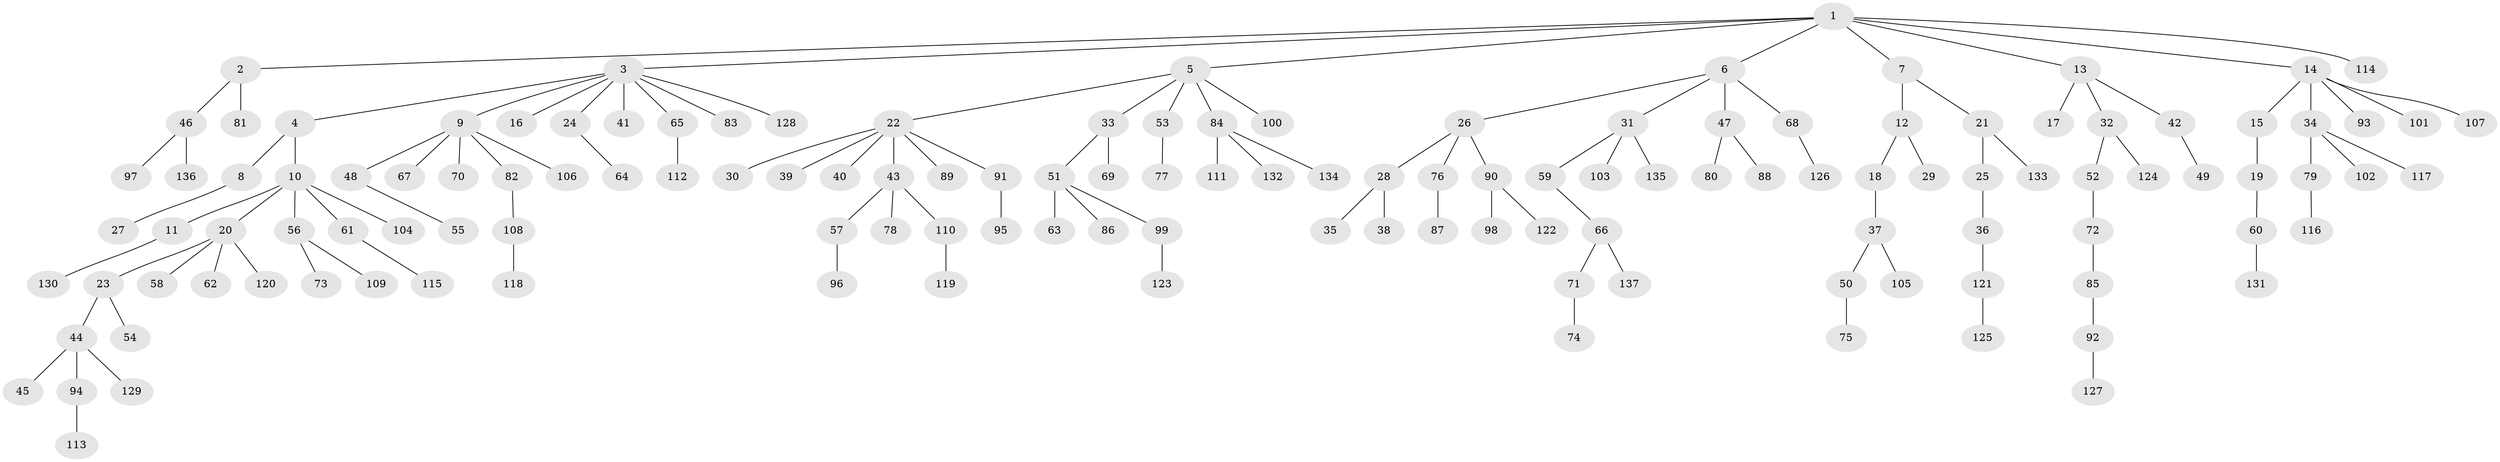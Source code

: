 // Generated by graph-tools (version 1.1) at 2025/52/03/09/25 04:52:40]
// undirected, 137 vertices, 136 edges
graph export_dot {
graph [start="1"]
  node [color=gray90,style=filled];
  1;
  2;
  3;
  4;
  5;
  6;
  7;
  8;
  9;
  10;
  11;
  12;
  13;
  14;
  15;
  16;
  17;
  18;
  19;
  20;
  21;
  22;
  23;
  24;
  25;
  26;
  27;
  28;
  29;
  30;
  31;
  32;
  33;
  34;
  35;
  36;
  37;
  38;
  39;
  40;
  41;
  42;
  43;
  44;
  45;
  46;
  47;
  48;
  49;
  50;
  51;
  52;
  53;
  54;
  55;
  56;
  57;
  58;
  59;
  60;
  61;
  62;
  63;
  64;
  65;
  66;
  67;
  68;
  69;
  70;
  71;
  72;
  73;
  74;
  75;
  76;
  77;
  78;
  79;
  80;
  81;
  82;
  83;
  84;
  85;
  86;
  87;
  88;
  89;
  90;
  91;
  92;
  93;
  94;
  95;
  96;
  97;
  98;
  99;
  100;
  101;
  102;
  103;
  104;
  105;
  106;
  107;
  108;
  109;
  110;
  111;
  112;
  113;
  114;
  115;
  116;
  117;
  118;
  119;
  120;
  121;
  122;
  123;
  124;
  125;
  126;
  127;
  128;
  129;
  130;
  131;
  132;
  133;
  134;
  135;
  136;
  137;
  1 -- 2;
  1 -- 3;
  1 -- 5;
  1 -- 6;
  1 -- 7;
  1 -- 13;
  1 -- 14;
  1 -- 114;
  2 -- 46;
  2 -- 81;
  3 -- 4;
  3 -- 9;
  3 -- 16;
  3 -- 24;
  3 -- 41;
  3 -- 65;
  3 -- 83;
  3 -- 128;
  4 -- 8;
  4 -- 10;
  5 -- 22;
  5 -- 33;
  5 -- 53;
  5 -- 84;
  5 -- 100;
  6 -- 26;
  6 -- 31;
  6 -- 47;
  6 -- 68;
  7 -- 12;
  7 -- 21;
  8 -- 27;
  9 -- 48;
  9 -- 67;
  9 -- 70;
  9 -- 82;
  9 -- 106;
  10 -- 11;
  10 -- 20;
  10 -- 56;
  10 -- 61;
  10 -- 104;
  11 -- 130;
  12 -- 18;
  12 -- 29;
  13 -- 17;
  13 -- 32;
  13 -- 42;
  14 -- 15;
  14 -- 34;
  14 -- 93;
  14 -- 101;
  14 -- 107;
  15 -- 19;
  18 -- 37;
  19 -- 60;
  20 -- 23;
  20 -- 58;
  20 -- 62;
  20 -- 120;
  21 -- 25;
  21 -- 133;
  22 -- 30;
  22 -- 39;
  22 -- 40;
  22 -- 43;
  22 -- 89;
  22 -- 91;
  23 -- 44;
  23 -- 54;
  24 -- 64;
  25 -- 36;
  26 -- 28;
  26 -- 76;
  26 -- 90;
  28 -- 35;
  28 -- 38;
  31 -- 59;
  31 -- 103;
  31 -- 135;
  32 -- 52;
  32 -- 124;
  33 -- 51;
  33 -- 69;
  34 -- 79;
  34 -- 102;
  34 -- 117;
  36 -- 121;
  37 -- 50;
  37 -- 105;
  42 -- 49;
  43 -- 57;
  43 -- 78;
  43 -- 110;
  44 -- 45;
  44 -- 94;
  44 -- 129;
  46 -- 97;
  46 -- 136;
  47 -- 80;
  47 -- 88;
  48 -- 55;
  50 -- 75;
  51 -- 63;
  51 -- 86;
  51 -- 99;
  52 -- 72;
  53 -- 77;
  56 -- 73;
  56 -- 109;
  57 -- 96;
  59 -- 66;
  60 -- 131;
  61 -- 115;
  65 -- 112;
  66 -- 71;
  66 -- 137;
  68 -- 126;
  71 -- 74;
  72 -- 85;
  76 -- 87;
  79 -- 116;
  82 -- 108;
  84 -- 111;
  84 -- 132;
  84 -- 134;
  85 -- 92;
  90 -- 98;
  90 -- 122;
  91 -- 95;
  92 -- 127;
  94 -- 113;
  99 -- 123;
  108 -- 118;
  110 -- 119;
  121 -- 125;
}
